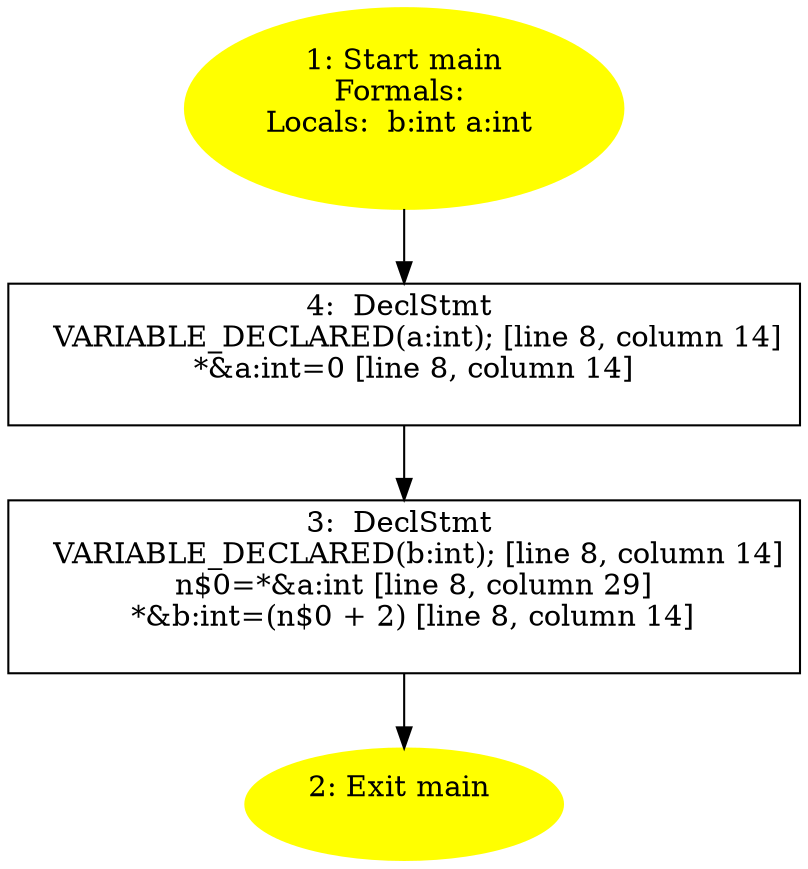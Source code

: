 /* @generated */
digraph cfg {
"main.fad58de7366495db_1" [label="1: Start main\nFormals: \nLocals:  b:int a:int \n  " color=yellow style=filled]
	

	 "main.fad58de7366495db_1" -> "main.fad58de7366495db_4" ;
"main.fad58de7366495db_2" [label="2: Exit main \n  " color=yellow style=filled]
	

"main.fad58de7366495db_3" [label="3:  DeclStmt \n   VARIABLE_DECLARED(b:int); [line 8, column 14]\n  n$0=*&a:int [line 8, column 29]\n  *&b:int=(n$0 + 2) [line 8, column 14]\n " shape="box"]
	

	 "main.fad58de7366495db_3" -> "main.fad58de7366495db_2" ;
"main.fad58de7366495db_4" [label="4:  DeclStmt \n   VARIABLE_DECLARED(a:int); [line 8, column 14]\n  *&a:int=0 [line 8, column 14]\n " shape="box"]
	

	 "main.fad58de7366495db_4" -> "main.fad58de7366495db_3" ;
}
